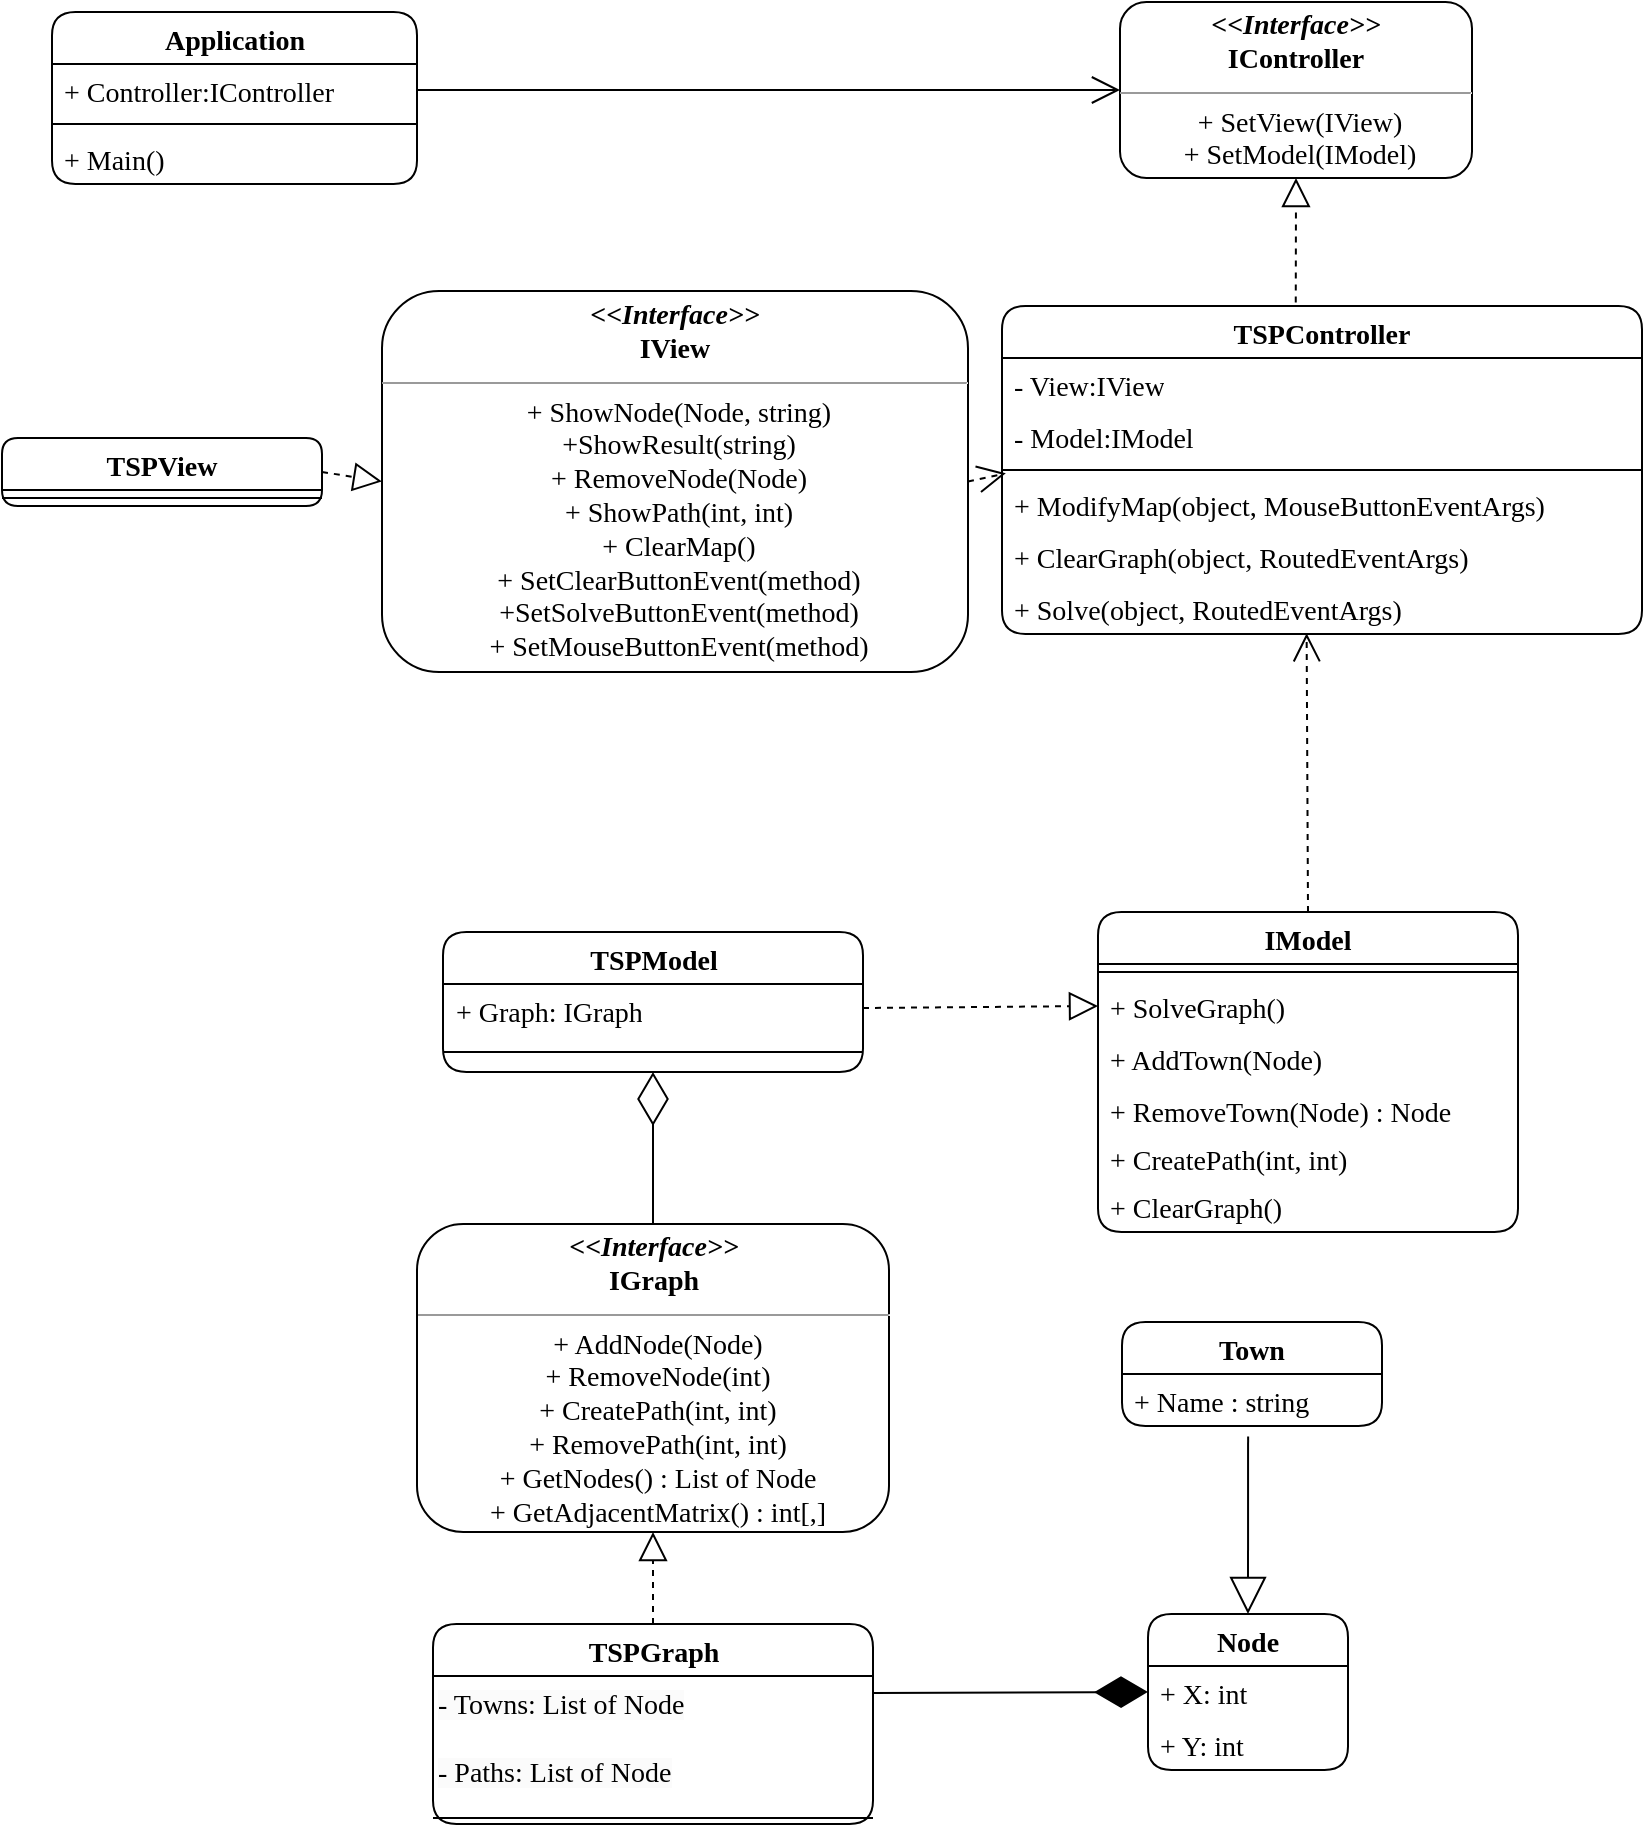 <mxfile version="23.0.2" type="device">
  <diagram name="Страница — 1" id="pmGqpGf3k0LTeaEfwbUP">
    <mxGraphModel dx="1050" dy="629" grid="1" gridSize="10" guides="1" tooltips="1" connect="1" arrows="1" fold="1" page="1" pageScale="1" pageWidth="827" pageHeight="1169" math="0" shadow="0">
      <root>
        <mxCell id="0" />
        <mxCell id="1" parent="0" />
        <object label="TSPView" placeholders="1" id="2n0Gqxq4nTMnhEadQPVf-10">
          <mxCell style="swimlane;fontStyle=1;align=center;verticalAlign=top;childLayout=stackLayout;horizontal=1;startSize=26;horizontalStack=0;resizeParent=1;resizeParentMax=0;resizeLast=0;collapsible=1;marginBottom=0;whiteSpace=wrap;html=1;rounded=1;fontFamily=Comic Sans MS;fontSize=14;" parent="1" vertex="1">
            <mxGeometry y="253" width="160" height="34" as="geometry">
              <mxRectangle y="253" width="100" height="30" as="alternateBounds" />
            </mxGeometry>
          </mxCell>
        </object>
        <mxCell id="2n0Gqxq4nTMnhEadQPVf-12" value="" style="line;strokeWidth=1;fillColor=none;align=left;verticalAlign=middle;spacingTop=-1;spacingLeft=3;spacingRight=3;rotatable=0;labelPosition=right;points=[];portConstraint=eastwest;strokeColor=inherit;fontFamily=Comic Sans MS;fontSize=14;" parent="2n0Gqxq4nTMnhEadQPVf-10" vertex="1">
          <mxGeometry y="26" width="160" height="8" as="geometry" />
        </mxCell>
        <mxCell id="2n0Gqxq4nTMnhEadQPVf-14" value="TSPModel&lt;br&gt;" style="swimlane;fontStyle=1;align=center;verticalAlign=top;childLayout=stackLayout;horizontal=1;startSize=26;horizontalStack=0;resizeParent=1;resizeParentMax=0;resizeLast=0;collapsible=1;marginBottom=0;whiteSpace=wrap;html=1;rounded=1;fontFamily=Comic Sans MS;fontSize=14;" parent="1" vertex="1">
          <mxGeometry x="220.5" y="500" width="210" height="70" as="geometry" />
        </mxCell>
        <mxCell id="hqt6-l8Lm5E7JuM1MTYz-5" value="+ Graph: IGraph" style="text;strokeColor=none;fillColor=none;align=left;verticalAlign=top;spacingLeft=4;spacingRight=4;overflow=hidden;rotatable=0;points=[[0,0.5],[1,0.5]];portConstraint=eastwest;whiteSpace=wrap;html=1;fontFamily=Comic Sans MS;fontSize=14;" parent="2n0Gqxq4nTMnhEadQPVf-14" vertex="1">
          <mxGeometry y="26" width="210" height="24" as="geometry" />
        </mxCell>
        <mxCell id="2n0Gqxq4nTMnhEadQPVf-16" value="" style="line;strokeWidth=1;fillColor=none;align=left;verticalAlign=middle;spacingTop=-1;spacingLeft=3;spacingRight=3;rotatable=0;labelPosition=right;points=[];portConstraint=eastwest;strokeColor=inherit;fontFamily=Comic Sans MS;fontSize=14;" parent="2n0Gqxq4nTMnhEadQPVf-14" vertex="1">
          <mxGeometry y="50" width="210" height="20" as="geometry" />
        </mxCell>
        <mxCell id="2n0Gqxq4nTMnhEadQPVf-18" value="TSPController" style="swimlane;fontStyle=1;align=center;verticalAlign=top;childLayout=stackLayout;horizontal=1;startSize=26;horizontalStack=0;resizeParent=1;resizeParentMax=0;resizeLast=0;collapsible=1;marginBottom=0;whiteSpace=wrap;html=1;rounded=1;fontFamily=Comic Sans MS;fontSize=14;" parent="1" vertex="1">
          <mxGeometry x="500" y="187" width="320" height="164" as="geometry" />
        </mxCell>
        <mxCell id="2n0Gqxq4nTMnhEadQPVf-19" value="- View:IView" style="text;strokeColor=none;fillColor=none;align=left;verticalAlign=top;spacingLeft=4;spacingRight=4;overflow=hidden;rotatable=0;points=[[0,0.5],[1,0.5]];portConstraint=eastwest;whiteSpace=wrap;html=1;fontFamily=Comic Sans MS;fontSize=14;" parent="2n0Gqxq4nTMnhEadQPVf-18" vertex="1">
          <mxGeometry y="26" width="320" height="26" as="geometry" />
        </mxCell>
        <mxCell id="ipKlGtH6FQnn0kPwf5p3-22" value="- Model:IModel" style="text;strokeColor=none;fillColor=none;align=left;verticalAlign=top;spacingLeft=4;spacingRight=4;overflow=hidden;rotatable=0;points=[[0,0.5],[1,0.5]];portConstraint=eastwest;whiteSpace=wrap;html=1;fontFamily=Comic Sans MS;fontSize=14;" parent="2n0Gqxq4nTMnhEadQPVf-18" vertex="1">
          <mxGeometry y="52" width="320" height="26" as="geometry" />
        </mxCell>
        <mxCell id="2n0Gqxq4nTMnhEadQPVf-20" value="" style="line;strokeWidth=1;fillColor=none;align=left;verticalAlign=middle;spacingTop=-1;spacingLeft=3;spacingRight=3;rotatable=0;labelPosition=right;points=[];portConstraint=eastwest;strokeColor=inherit;fontFamily=Comic Sans MS;fontSize=14;" parent="2n0Gqxq4nTMnhEadQPVf-18" vertex="1">
          <mxGeometry y="78" width="320" height="8" as="geometry" />
        </mxCell>
        <mxCell id="2n0Gqxq4nTMnhEadQPVf-21" value="+ ModifyMap(object, MouseButtonEventArgs)" style="text;strokeColor=none;fillColor=none;align=left;verticalAlign=top;spacingLeft=4;spacingRight=4;overflow=hidden;rotatable=0;points=[[0,0.5],[1,0.5]];portConstraint=eastwest;whiteSpace=wrap;html=1;fontFamily=Comic Sans MS;fontSize=14;" parent="2n0Gqxq4nTMnhEadQPVf-18" vertex="1">
          <mxGeometry y="86" width="320" height="26" as="geometry" />
        </mxCell>
        <mxCell id="ipKlGtH6FQnn0kPwf5p3-36" value="+ ClearGraph(object, RoutedEventArgs)" style="text;strokeColor=none;fillColor=none;align=left;verticalAlign=top;spacingLeft=4;spacingRight=4;overflow=hidden;rotatable=0;points=[[0,0.5],[1,0.5]];portConstraint=eastwest;whiteSpace=wrap;html=1;fontFamily=Comic Sans MS;fontSize=14;" parent="2n0Gqxq4nTMnhEadQPVf-18" vertex="1">
          <mxGeometry y="112" width="320" height="26" as="geometry" />
        </mxCell>
        <mxCell id="ipKlGtH6FQnn0kPwf5p3-37" value="+ Solve(object, RoutedEventArgs)" style="text;strokeColor=none;fillColor=none;align=left;verticalAlign=top;spacingLeft=4;spacingRight=4;overflow=hidden;rotatable=0;points=[[0,0.5],[1,0.5]];portConstraint=eastwest;whiteSpace=wrap;html=1;fontFamily=Comic Sans MS;fontSize=14;" parent="2n0Gqxq4nTMnhEadQPVf-18" vertex="1">
          <mxGeometry y="138" width="320" height="26" as="geometry" />
        </mxCell>
        <mxCell id="2n0Gqxq4nTMnhEadQPVf-22" value="TSPGraph" style="swimlane;fontStyle=1;align=center;verticalAlign=top;childLayout=stackLayout;horizontal=1;startSize=26;horizontalStack=0;resizeParent=1;resizeParentMax=0;resizeLast=0;collapsible=1;marginBottom=0;whiteSpace=wrap;html=1;rounded=1;fontFamily=Comic Sans MS;fontSize=14;" parent="1" vertex="1">
          <mxGeometry x="215.5" y="846" width="220" height="100" as="geometry" />
        </mxCell>
        <mxCell id="hqt6-l8Lm5E7JuM1MTYz-3" value="&lt;span style=&quot;color: rgb(0, 0, 0); font-family: &amp;quot;Comic Sans MS&amp;quot;; font-size: 14px; font-style: normal; font-variant-ligatures: normal; font-variant-caps: normal; font-weight: 400; letter-spacing: normal; orphans: 2; text-align: center; text-indent: 0px; text-transform: none; widows: 2; word-spacing: 0px; -webkit-text-stroke-width: 0px; background-color: rgb(251, 251, 251); text-decoration-thickness: initial; text-decoration-style: initial; text-decoration-color: initial; float: none; display: inline !important;&quot;&gt;- Towns: List of Node&lt;/span&gt;" style="text;whiteSpace=wrap;html=1;" parent="2n0Gqxq4nTMnhEadQPVf-22" vertex="1">
          <mxGeometry y="26" width="220" height="34" as="geometry" />
        </mxCell>
        <mxCell id="hkEmAt7t0z_CXV0wWfLX-2" value="&lt;span style=&quot;color: rgb(0, 0, 0); font-family: &amp;quot;Comic Sans MS&amp;quot;; font-size: 14px; font-style: normal; font-variant-ligatures: normal; font-variant-caps: normal; font-weight: 400; letter-spacing: normal; orphans: 2; text-align: center; text-indent: 0px; text-transform: none; widows: 2; word-spacing: 0px; -webkit-text-stroke-width: 0px; background-color: rgb(251, 251, 251); text-decoration-thickness: initial; text-decoration-style: initial; text-decoration-color: initial; float: none; display: inline !important;&quot;&gt;- Paths: List of Node&lt;/span&gt;" style="text;whiteSpace=wrap;html=1;" parent="2n0Gqxq4nTMnhEadQPVf-22" vertex="1">
          <mxGeometry y="60" width="220" height="34" as="geometry" />
        </mxCell>
        <mxCell id="2n0Gqxq4nTMnhEadQPVf-24" value="" style="line;strokeWidth=1;fillColor=none;align=left;verticalAlign=middle;spacingTop=-1;spacingLeft=3;spacingRight=3;rotatable=0;labelPosition=right;points=[];portConstraint=eastwest;strokeColor=inherit;fontFamily=Comic Sans MS;fontSize=14;" parent="2n0Gqxq4nTMnhEadQPVf-22" vertex="1">
          <mxGeometry y="94" width="220" height="6" as="geometry" />
        </mxCell>
        <mxCell id="2n0Gqxq4nTMnhEadQPVf-26" value="&lt;p style=&quot;margin:0px;margin-top:4px;text-align:center;&quot;&gt;&lt;i&gt;&amp;lt;&amp;lt;Interface&amp;gt;&amp;gt;&lt;/i&gt;&lt;br&gt;&lt;b&gt;IGraph&lt;/b&gt;&lt;/p&gt;&lt;hr size=&quot;1&quot;&gt;&lt;p style=&quot;margin:0px;margin-left:4px;&quot;&gt;&lt;/p&gt;&lt;p style=&quot;margin:0px;margin-left:4px;&quot;&gt;&lt;span style=&quot;font-weight: normal;&quot;&gt;+ AddNode(Node)&lt;br&gt;+ RemoveNode(int)&lt;/span&gt;&lt;/p&gt;&lt;p style=&quot;margin:0px;margin-left:4px;&quot;&gt;&lt;span style=&quot;font-weight: normal;&quot;&gt;+ CreatePath(int, int)&lt;/span&gt;&lt;/p&gt;&lt;p style=&quot;margin:0px;margin-left:4px;&quot;&gt;&lt;span style=&quot;font-weight: normal;&quot;&gt;+ RemovePath(int, int)&lt;/span&gt;&lt;/p&gt;&lt;p style=&quot;margin:0px;margin-left:4px;&quot;&gt;&lt;span style=&quot;font-weight: normal;&quot;&gt;+ GetNodes() : List of Node&lt;/span&gt;&lt;/p&gt;&lt;p style=&quot;margin:0px;margin-left:4px;&quot;&gt;&lt;span style=&quot;font-weight: normal;&quot;&gt;+ GetAdjacentMatrix() : int[,]&lt;/span&gt;&lt;/p&gt;" style="verticalAlign=top;align=center;overflow=fill;fontSize=14;fontFamily=Comic Sans MS;html=1;whiteSpace=wrap;rounded=1;strokeColor=default;fontColor=default;startSize=26;fillColor=default;fontStyle=1;" parent="1" vertex="1">
          <mxGeometry x="207.5" y="646" width="236" height="154" as="geometry" />
        </mxCell>
        <mxCell id="ipKlGtH6FQnn0kPwf5p3-1" value="&lt;p style=&quot;margin:0px;margin-top:4px;text-align:center;&quot;&gt;&lt;i&gt;&amp;lt;&amp;lt;Interface&amp;gt;&amp;gt;&lt;/i&gt;&lt;br&gt;&lt;b&gt;IView&lt;/b&gt;&lt;/p&gt;&lt;hr size=&quot;1&quot;&gt;&lt;p style=&quot;margin:0px;margin-left:4px;&quot;&gt;&lt;span style=&quot;font-weight: normal;&quot;&gt;+ ShowNode(Node, string&lt;/span&gt;&lt;span style=&quot;font-weight: normal; background-color: initial;&quot;&gt;)&lt;/span&gt;&lt;/p&gt;&lt;p style=&quot;margin:0px;margin-left:4px;&quot;&gt;&lt;span style=&quot;font-weight: normal;&quot;&gt;+ShowResult(string)&lt;/span&gt;&lt;/p&gt;&lt;p style=&quot;margin:0px;margin-left:4px;&quot;&gt;&lt;span style=&quot;font-weight: normal;&quot;&gt;+ RemoveNode(Node)&lt;/span&gt;&lt;/p&gt;&lt;p style=&quot;margin:0px;margin-left:4px;&quot;&gt;&lt;span style=&quot;font-weight: normal;&quot;&gt;+ ShowPath(int, int)&lt;/span&gt;&lt;/p&gt;&lt;p style=&quot;margin:0px;margin-left:4px;&quot;&gt;&lt;span style=&quot;font-weight: normal;&quot;&gt;+ ClearMap()&lt;/span&gt;&lt;/p&gt;&lt;p style=&quot;margin:0px;margin-left:4px;&quot;&gt;&lt;span style=&quot;font-weight: normal;&quot;&gt;+ SetClearButtonEvent(method)&lt;/span&gt;&lt;/p&gt;&lt;p style=&quot;margin:0px;margin-left:4px;&quot;&gt;&lt;span style=&quot;font-weight: normal;&quot;&gt;+SetSolveButtonEvent(method)&lt;/span&gt;&lt;/p&gt;&lt;p style=&quot;margin:0px;margin-left:4px;&quot;&gt;&lt;span style=&quot;font-weight: 400;&quot;&gt;+ SetMouseButtonEvent(method)&lt;/span&gt;&lt;/p&gt;" style="verticalAlign=top;align=center;overflow=fill;fontSize=14;fontFamily=Comic Sans MS;html=1;whiteSpace=wrap;rounded=1;strokeColor=default;fontColor=default;startSize=26;fillColor=default;fontStyle=1;" parent="1" vertex="1">
          <mxGeometry x="190" y="179.5" width="293" height="190.5" as="geometry" />
        </mxCell>
        <mxCell id="ipKlGtH6FQnn0kPwf5p3-23" value="IModel" style="swimlane;fontStyle=1;align=center;verticalAlign=top;childLayout=stackLayout;horizontal=1;startSize=26;horizontalStack=0;resizeParent=1;resizeParentMax=0;resizeLast=0;collapsible=1;marginBottom=0;whiteSpace=wrap;html=1;rounded=1;fontFamily=Comic Sans MS;fontSize=14;" parent="1" vertex="1">
          <mxGeometry x="548" y="490" width="210" height="160" as="geometry" />
        </mxCell>
        <mxCell id="ipKlGtH6FQnn0kPwf5p3-25" value="" style="line;strokeWidth=1;fillColor=none;align=left;verticalAlign=middle;spacingTop=-1;spacingLeft=3;spacingRight=3;rotatable=0;labelPosition=right;points=[];portConstraint=eastwest;strokeColor=inherit;fontFamily=Comic Sans MS;fontSize=14;" parent="ipKlGtH6FQnn0kPwf5p3-23" vertex="1">
          <mxGeometry y="26" width="210" height="8" as="geometry" />
        </mxCell>
        <mxCell id="ipKlGtH6FQnn0kPwf5p3-26" value="+ SolveGraph()" style="text;strokeColor=none;fillColor=none;align=left;verticalAlign=top;spacingLeft=4;spacingRight=4;overflow=hidden;rotatable=0;points=[[0,0.5],[1,0.5]];portConstraint=eastwest;whiteSpace=wrap;html=1;fontFamily=Comic Sans MS;fontSize=14;" parent="ipKlGtH6FQnn0kPwf5p3-23" vertex="1">
          <mxGeometry y="34" width="210" height="26" as="geometry" />
        </mxCell>
        <mxCell id="ipKlGtH6FQnn0kPwf5p3-34" value="+ AddTown(Node)" style="text;strokeColor=none;fillColor=none;align=left;verticalAlign=top;spacingLeft=4;spacingRight=4;overflow=hidden;rotatable=0;points=[[0,0.5],[1,0.5]];portConstraint=eastwest;whiteSpace=wrap;html=1;fontFamily=Comic Sans MS;fontSize=14;" parent="ipKlGtH6FQnn0kPwf5p3-23" vertex="1">
          <mxGeometry y="60" width="210" height="26" as="geometry" />
        </mxCell>
        <mxCell id="hqt6-l8Lm5E7JuM1MTYz-17" value="+ RemoveTown(Node) : Node" style="text;strokeColor=none;fillColor=none;align=left;verticalAlign=top;spacingLeft=4;spacingRight=4;overflow=hidden;rotatable=0;points=[[0,0.5],[1,0.5]];portConstraint=eastwest;whiteSpace=wrap;html=1;fontFamily=Comic Sans MS;fontSize=14;" parent="ipKlGtH6FQnn0kPwf5p3-23" vertex="1">
          <mxGeometry y="86" width="210" height="24" as="geometry" />
        </mxCell>
        <mxCell id="hqt6-l8Lm5E7JuM1MTYz-18" value="+ CreatePath(int, int)" style="text;strokeColor=none;fillColor=none;align=left;verticalAlign=top;spacingLeft=4;spacingRight=4;overflow=hidden;rotatable=0;points=[[0,0.5],[1,0.5]];portConstraint=eastwest;whiteSpace=wrap;html=1;fontFamily=Comic Sans MS;fontSize=14;" parent="ipKlGtH6FQnn0kPwf5p3-23" vertex="1">
          <mxGeometry y="110" width="210" height="24" as="geometry" />
        </mxCell>
        <mxCell id="ipKlGtH6FQnn0kPwf5p3-35" value="+ ClearGraph()" style="text;strokeColor=none;fillColor=none;align=left;verticalAlign=top;spacingLeft=4;spacingRight=4;overflow=hidden;rotatable=0;points=[[0,0.5],[1,0.5]];portConstraint=eastwest;whiteSpace=wrap;html=1;fontFamily=Comic Sans MS;fontSize=14;" parent="ipKlGtH6FQnn0kPwf5p3-23" vertex="1">
          <mxGeometry y="134" width="210" height="26" as="geometry" />
        </mxCell>
        <mxCell id="hqt6-l8Lm5E7JuM1MTYz-19" value="" style="endArrow=diamondThin;endFill=0;endSize=24;html=1;rounded=0;entryX=0.5;entryY=1;entryDx=0;entryDy=0;exitX=0.5;exitY=0;exitDx=0;exitDy=0;" parent="1" source="2n0Gqxq4nTMnhEadQPVf-26" target="2n0Gqxq4nTMnhEadQPVf-14" edge="1">
          <mxGeometry width="160" relative="1" as="geometry">
            <mxPoint x="430" y="606" as="sourcePoint" />
            <mxPoint x="180" y="926" as="targetPoint" />
          </mxGeometry>
        </mxCell>
        <mxCell id="hqt6-l8Lm5E7JuM1MTYz-20" value="" style="endArrow=block;dashed=1;endFill=0;endSize=12;html=1;rounded=0;entryX=0.5;entryY=1;entryDx=0;entryDy=0;exitX=0.5;exitY=0;exitDx=0;exitDy=0;" parent="1" source="2n0Gqxq4nTMnhEadQPVf-22" target="2n0Gqxq4nTMnhEadQPVf-26" edge="1">
          <mxGeometry width="160" relative="1" as="geometry">
            <mxPoint x="50" y="966" as="sourcePoint" />
            <mxPoint x="210" y="966" as="targetPoint" />
          </mxGeometry>
        </mxCell>
        <mxCell id="hqt6-l8Lm5E7JuM1MTYz-21" value="" style="endArrow=block;dashed=1;endFill=0;endSize=12;html=1;rounded=0;exitX=1;exitY=0.5;exitDx=0;exitDy=0;entryX=0;entryY=0.5;entryDx=0;entryDy=0;" parent="1" source="hqt6-l8Lm5E7JuM1MTYz-5" target="ipKlGtH6FQnn0kPwf5p3-26" edge="1">
          <mxGeometry width="160" relative="1" as="geometry">
            <mxPoint x="560" y="756" as="sourcePoint" />
            <mxPoint x="550" y="538" as="targetPoint" />
          </mxGeometry>
        </mxCell>
        <mxCell id="hqt6-l8Lm5E7JuM1MTYz-24" value="" style="endArrow=open;endSize=12;dashed=1;html=1;rounded=0;exitX=0.5;exitY=0;exitDx=0;exitDy=0;entryX=0.476;entryY=0.985;entryDx=0;entryDy=0;entryPerimeter=0;" parent="1" source="ipKlGtH6FQnn0kPwf5p3-23" target="ipKlGtH6FQnn0kPwf5p3-37" edge="1">
          <mxGeometry width="160" relative="1" as="geometry">
            <mxPoint x="730" y="380" as="sourcePoint" />
            <mxPoint x="653" y="360" as="targetPoint" />
          </mxGeometry>
        </mxCell>
        <mxCell id="hqt6-l8Lm5E7JuM1MTYz-26" value="" style="endArrow=block;dashed=1;endFill=0;endSize=12;html=1;rounded=0;entryX=0;entryY=0.5;entryDx=0;entryDy=0;exitX=1;exitY=0.5;exitDx=0;exitDy=0;" parent="1" source="2n0Gqxq4nTMnhEadQPVf-10" target="ipKlGtH6FQnn0kPwf5p3-1" edge="1">
          <mxGeometry width="160" relative="1" as="geometry">
            <mxPoint x="335" y="777" as="sourcePoint" />
            <mxPoint x="336" y="737" as="targetPoint" />
          </mxGeometry>
        </mxCell>
        <mxCell id="hqt6-l8Lm5E7JuM1MTYz-31" value="Node" style="swimlane;fontStyle=1;childLayout=stackLayout;horizontal=1;startSize=26;fillColor=default;horizontalStack=0;resizeParent=1;resizeParentMax=0;resizeLast=0;collapsible=1;marginBottom=0;whiteSpace=wrap;html=1;fontSize=14;fontFamily=Comic Sans MS;verticalAlign=top;rounded=1;" parent="1" vertex="1">
          <mxGeometry x="573" y="841" width="100" height="78" as="geometry" />
        </mxCell>
        <mxCell id="hqt6-l8Lm5E7JuM1MTYz-32" value="+ X: int" style="text;strokeColor=none;fillColor=none;align=left;verticalAlign=top;spacingLeft=4;spacingRight=4;overflow=hidden;rotatable=0;points=[[0,0.5],[1,0.5]];portConstraint=eastwest;whiteSpace=wrap;html=1;fontSize=14;fontFamily=Comic Sans MS;" parent="hqt6-l8Lm5E7JuM1MTYz-31" vertex="1">
          <mxGeometry y="26" width="100" height="26" as="geometry" />
        </mxCell>
        <mxCell id="hqt6-l8Lm5E7JuM1MTYz-33" value="+ Y: int" style="text;strokeColor=none;fillColor=none;align=left;verticalAlign=top;spacingLeft=4;spacingRight=4;overflow=hidden;rotatable=0;points=[[0,0.5],[1,0.5]];portConstraint=eastwest;whiteSpace=wrap;html=1;fontSize=14;fontFamily=Comic Sans MS;" parent="hqt6-l8Lm5E7JuM1MTYz-31" vertex="1">
          <mxGeometry y="52" width="100" height="26" as="geometry" />
        </mxCell>
        <mxCell id="hqt6-l8Lm5E7JuM1MTYz-42" value="Town" style="swimlane;fontStyle=1;childLayout=stackLayout;horizontal=1;startSize=26;fillColor=default;horizontalStack=0;resizeParent=1;resizeParentMax=0;resizeLast=0;collapsible=1;marginBottom=0;whiteSpace=wrap;html=1;fontSize=14;fontFamily=Comic Sans MS;verticalAlign=top;rounded=1;" parent="1" vertex="1">
          <mxGeometry x="560" y="695" width="130" height="52" as="geometry" />
        </mxCell>
        <mxCell id="hqt6-l8Lm5E7JuM1MTYz-43" value="+ Name : string" style="text;strokeColor=none;fillColor=none;align=left;verticalAlign=top;spacingLeft=4;spacingRight=4;overflow=hidden;rotatable=0;points=[[0,0.5],[1,0.5]];portConstraint=eastwest;whiteSpace=wrap;html=1;fontSize=14;fontFamily=Comic Sans MS;" parent="hqt6-l8Lm5E7JuM1MTYz-42" vertex="1">
          <mxGeometry y="26" width="130" height="26" as="geometry" />
        </mxCell>
        <mxCell id="hqt6-l8Lm5E7JuM1MTYz-47" value="" style="endArrow=diamondThin;endFill=1;endSize=24;html=1;rounded=0;exitX=1;exitY=0.25;exitDx=0;exitDy=0;entryX=0;entryY=0.5;entryDx=0;entryDy=0;" parent="1" source="hqt6-l8Lm5E7JuM1MTYz-3" target="hqt6-l8Lm5E7JuM1MTYz-32" edge="1">
          <mxGeometry width="160" relative="1" as="geometry">
            <mxPoint x="380" y="976" as="sourcePoint" />
            <mxPoint x="540" y="881" as="targetPoint" />
          </mxGeometry>
        </mxCell>
        <mxCell id="hqt6-l8Lm5E7JuM1MTYz-50" value="" style="endArrow=block;endSize=16;endFill=0;html=1;rounded=0;exitX=0.485;exitY=1.202;exitDx=0;exitDy=0;exitPerimeter=0;entryX=0.5;entryY=0;entryDx=0;entryDy=0;" parent="1" source="hqt6-l8Lm5E7JuM1MTYz-43" target="hqt6-l8Lm5E7JuM1MTYz-31" edge="1">
          <mxGeometry width="160" relative="1" as="geometry">
            <mxPoint x="290" y="996" as="sourcePoint" />
            <mxPoint x="450" y="996" as="targetPoint" />
          </mxGeometry>
        </mxCell>
        <mxCell id="hqt6-l8Lm5E7JuM1MTYz-51" value="Application" style="swimlane;fontStyle=1;align=center;verticalAlign=top;childLayout=stackLayout;horizontal=1;startSize=26;horizontalStack=0;resizeParent=1;resizeParentMax=0;resizeLast=0;collapsible=1;marginBottom=0;whiteSpace=wrap;html=1;rounded=1;fontFamily=Comic Sans MS;fontSize=14;" parent="1" vertex="1">
          <mxGeometry x="25" y="40" width="182.5" height="86" as="geometry" />
        </mxCell>
        <mxCell id="hqt6-l8Lm5E7JuM1MTYz-52" value="+ Controller:IController" style="text;strokeColor=none;fillColor=none;align=left;verticalAlign=top;spacingLeft=4;spacingRight=4;overflow=hidden;rotatable=0;points=[[0,0.5],[1,0.5]];portConstraint=eastwest;whiteSpace=wrap;html=1;fontFamily=Comic Sans MS;fontSize=14;" parent="hqt6-l8Lm5E7JuM1MTYz-51" vertex="1">
          <mxGeometry y="26" width="182.5" height="26" as="geometry" />
        </mxCell>
        <mxCell id="hqt6-l8Lm5E7JuM1MTYz-54" value="" style="line;strokeWidth=1;fillColor=none;align=left;verticalAlign=middle;spacingTop=-1;spacingLeft=3;spacingRight=3;rotatable=0;labelPosition=right;points=[];portConstraint=eastwest;strokeColor=inherit;fontFamily=Comic Sans MS;fontSize=14;" parent="hqt6-l8Lm5E7JuM1MTYz-51" vertex="1">
          <mxGeometry y="52" width="182.5" height="8" as="geometry" />
        </mxCell>
        <mxCell id="hqt6-l8Lm5E7JuM1MTYz-55" value="+ Main()" style="text;strokeColor=none;fillColor=none;align=left;verticalAlign=top;spacingLeft=4;spacingRight=4;overflow=hidden;rotatable=0;points=[[0,0.5],[1,0.5]];portConstraint=eastwest;whiteSpace=wrap;html=1;fontFamily=Comic Sans MS;fontSize=14;" parent="hqt6-l8Lm5E7JuM1MTYz-51" vertex="1">
          <mxGeometry y="60" width="182.5" height="26" as="geometry" />
        </mxCell>
        <mxCell id="hqt6-l8Lm5E7JuM1MTYz-58" value="&lt;p style=&quot;margin:0px;margin-top:4px;text-align:center;&quot;&gt;&lt;i&gt;&amp;lt;&amp;lt;Interface&amp;gt;&amp;gt;&lt;/i&gt;&lt;br&gt;&lt;b&gt;IController&lt;/b&gt;&lt;/p&gt;&lt;hr size=&quot;1&quot;&gt;&lt;p style=&quot;margin:0px;margin-left:4px;&quot;&gt;&lt;span style=&quot;font-weight: normal;&quot;&gt;+ SetView(IView)&lt;/span&gt;&lt;/p&gt;&lt;p style=&quot;margin:0px;margin-left:4px;&quot;&gt;&lt;span style=&quot;font-weight: normal;&quot;&gt;+ SetModel(IModel)&lt;/span&gt;&lt;/p&gt;" style="verticalAlign=top;align=center;overflow=fill;fontSize=14;fontFamily=Comic Sans MS;html=1;whiteSpace=wrap;rounded=1;strokeColor=default;fontColor=default;startSize=26;fillColor=default;fontStyle=1;" parent="1" vertex="1">
          <mxGeometry x="559" y="35" width="176" height="88" as="geometry" />
        </mxCell>
        <mxCell id="hqt6-l8Lm5E7JuM1MTYz-60" value="" style="endArrow=block;dashed=1;endFill=0;endSize=12;html=1;rounded=0;exitX=0.459;exitY=-0.011;exitDx=0;exitDy=0;entryX=0.5;entryY=1;entryDx=0;entryDy=0;exitPerimeter=0;" parent="1" source="2n0Gqxq4nTMnhEadQPVf-18" target="hqt6-l8Lm5E7JuM1MTYz-58" edge="1">
          <mxGeometry width="160" relative="1" as="geometry">
            <mxPoint x="440" y="469" as="sourcePoint" />
            <mxPoint x="558" y="468" as="targetPoint" />
          </mxGeometry>
        </mxCell>
        <mxCell id="hqt6-l8Lm5E7JuM1MTYz-62" value="" style="endArrow=open;endFill=1;endSize=12;html=1;rounded=0;entryX=0;entryY=0.5;entryDx=0;entryDy=0;exitX=1;exitY=0.5;exitDx=0;exitDy=0;" parent="1" source="hqt6-l8Lm5E7JuM1MTYz-52" target="hqt6-l8Lm5E7JuM1MTYz-58" edge="1">
          <mxGeometry width="160" relative="1" as="geometry">
            <mxPoint x="410" y="90" as="sourcePoint" />
            <mxPoint x="570" y="90" as="targetPoint" />
          </mxGeometry>
        </mxCell>
        <mxCell id="hqt6-l8Lm5E7JuM1MTYz-63" value="" style="endArrow=open;endSize=12;dashed=1;html=1;rounded=0;exitX=1;exitY=0.5;exitDx=0;exitDy=0;entryX=0.006;entryY=-0.09;entryDx=0;entryDy=0;entryPerimeter=0;" parent="1" source="ipKlGtH6FQnn0kPwf5p3-1" target="2n0Gqxq4nTMnhEadQPVf-21" edge="1">
          <mxGeometry width="160" relative="1" as="geometry">
            <mxPoint x="663" y="362" as="sourcePoint" />
            <mxPoint x="480" y="380" as="targetPoint" />
          </mxGeometry>
        </mxCell>
      </root>
    </mxGraphModel>
  </diagram>
</mxfile>
